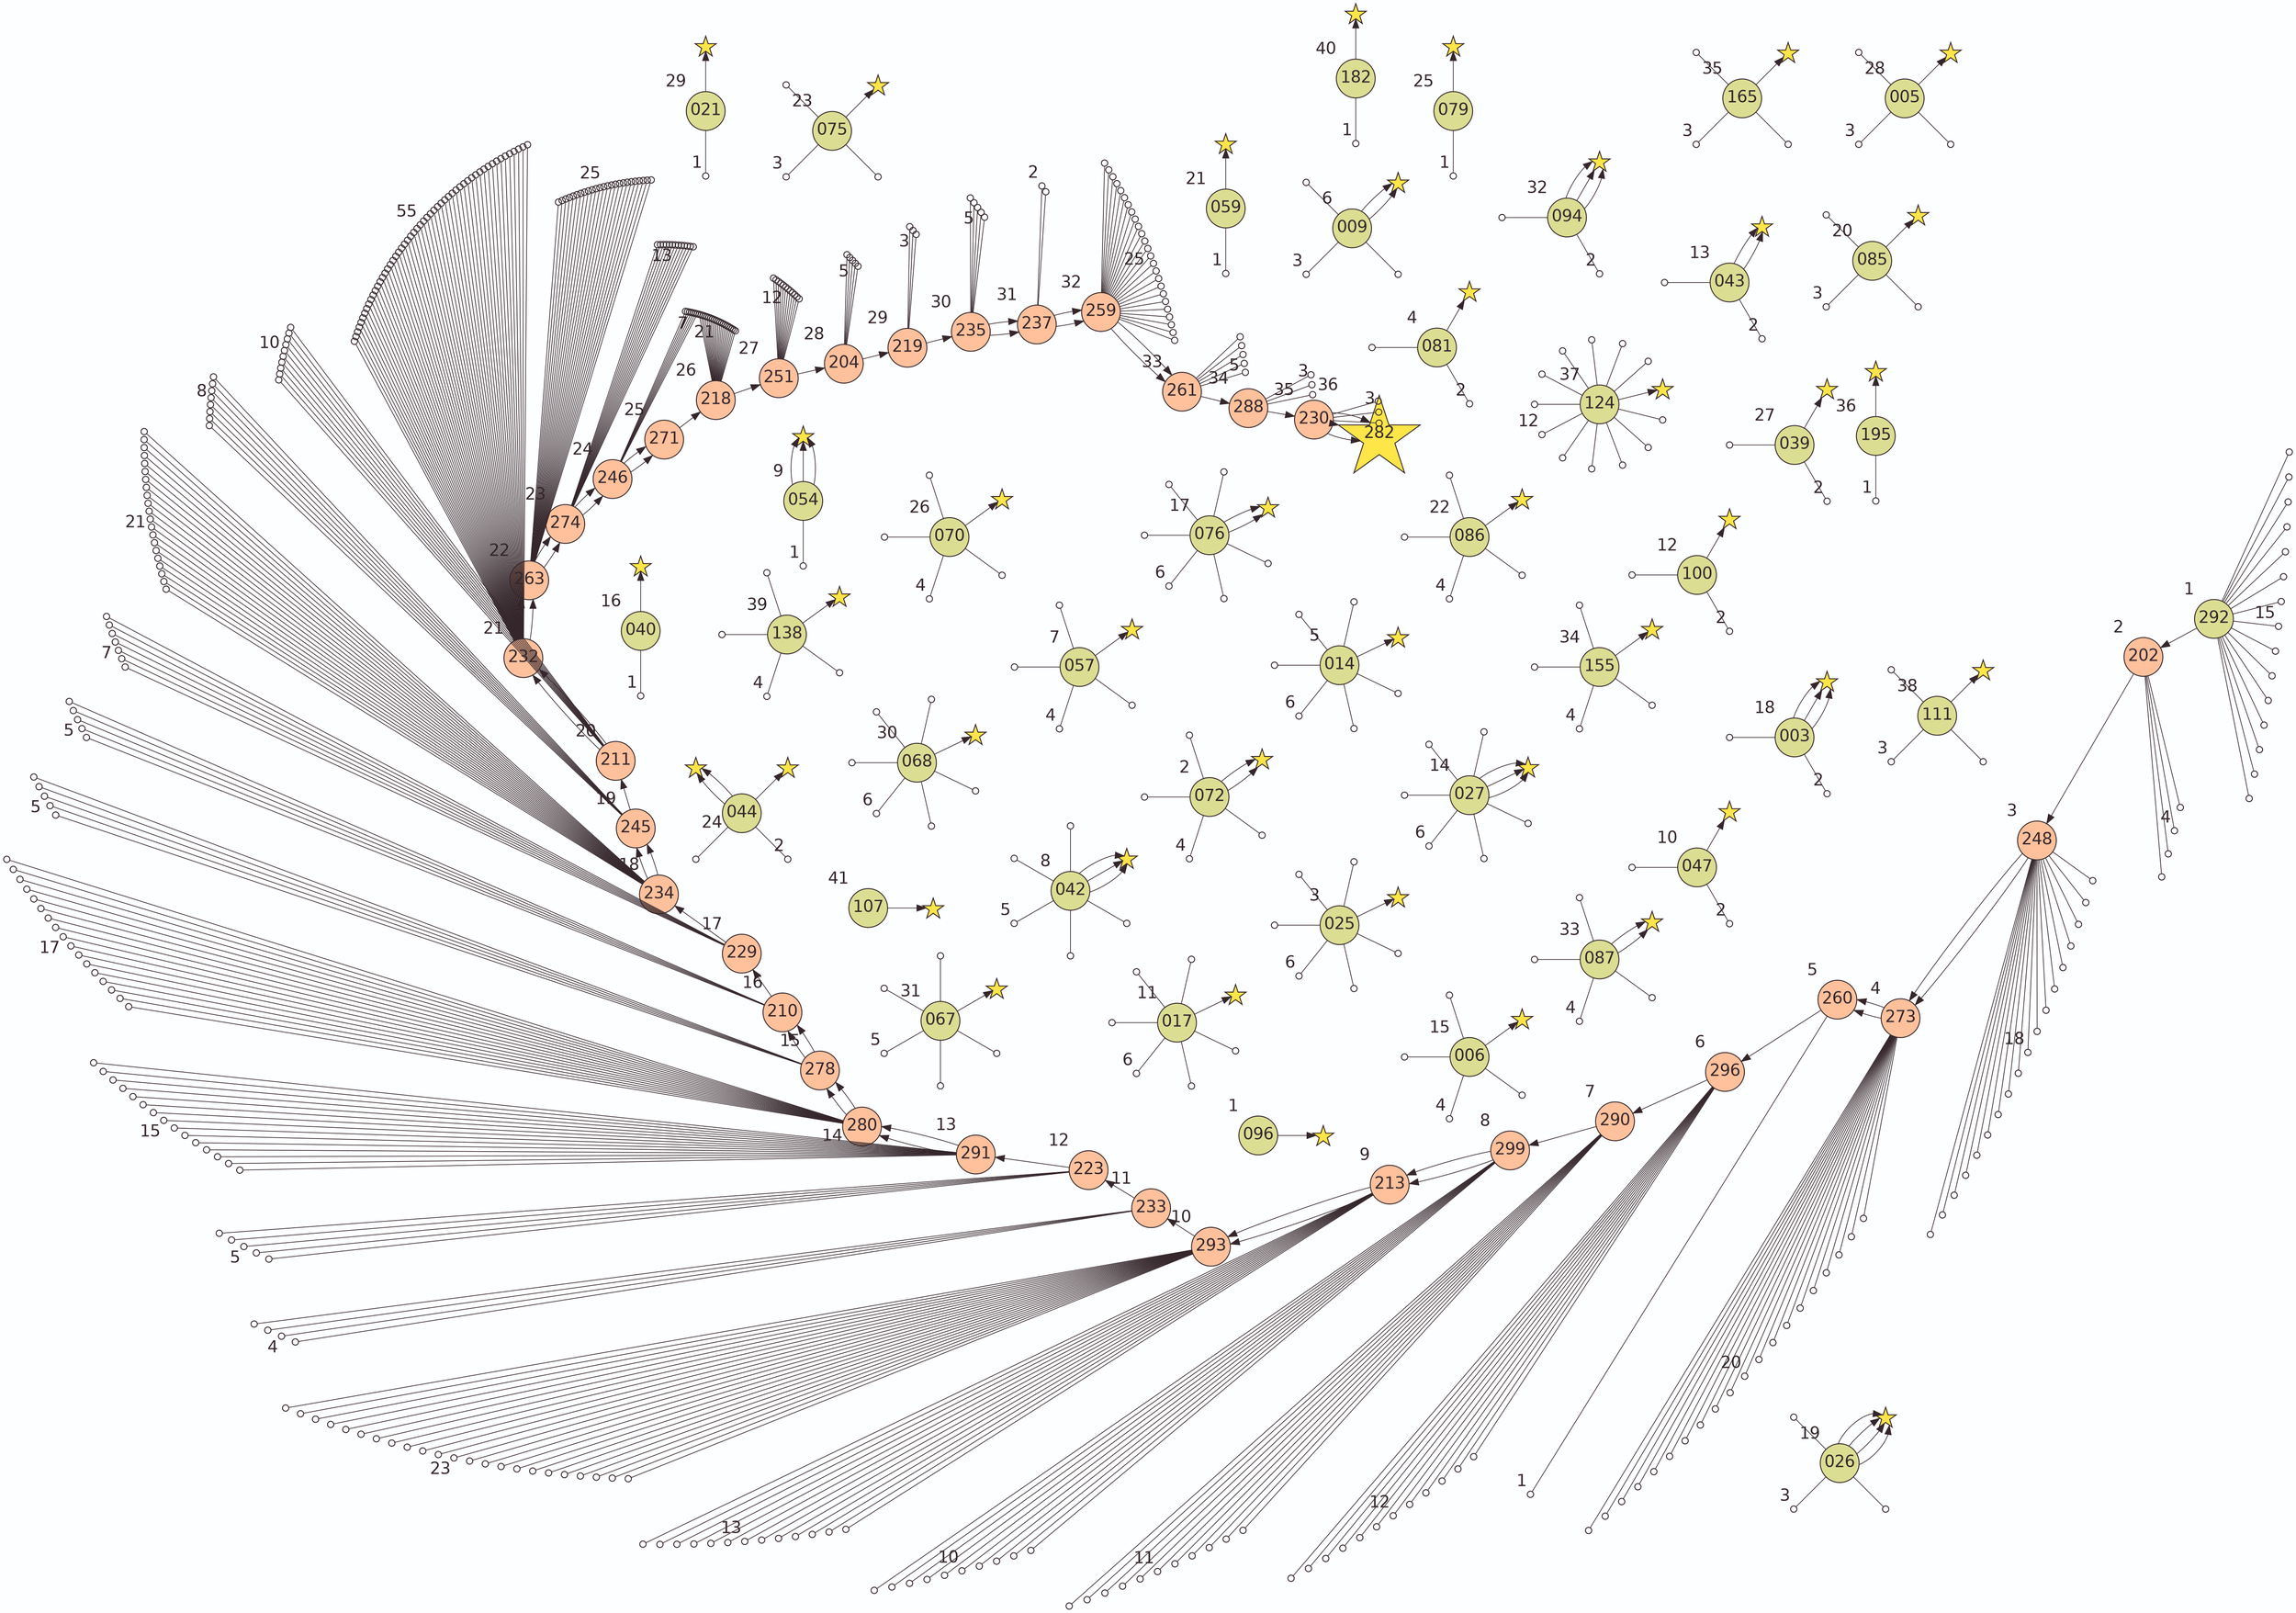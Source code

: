 digraph G {
    layout=twopi
    bgcolor="#FDFEFF"
    edge [color="#34262B" penwidth=0.75]
    node [
        shape=star
        fixedsize=true
        width=0.3
        height=0.3
        fillcolor="#FEE548"
        color="#34262B"
        fontcolor="#34262B"
        fontsize=18
        penwidth=1
        style=filled
        label=""
    ]
    277188057325886
    193463557666227
    193463557666227
    182539881918263
    187585923555809
    121547412884536
    247544396373740
    247544396373740
    90839909553096
    280801375675858
    280801375675858
    280801375675858
    55854494219743
    55854494219743
    55854494219743
    77191907184689
    197900983482675
    49575162872514
    84251176340340
    84251176340340
    37866128927776
    37866128927776
    37866128927776
    50456293063144
    43960726316290
    28656982759764
    28656982759764
    73069103461713
    73069103461713
    73069103461713
    109257705314666
    109257705314666
    109257705314666
    109257705314666
    266261277495698
    45621832989645
    22401682656901
    237198611917183
    38434253883545
    90985623884769
    90985623884769
    35262564457475
    92824599831148
    228187753193732
    33230359114295
    258097437283038
    47439791104999
    132630497279838
    75342239292029
    75342239292029
    75342239292029
    55736138018853
    55736138018853
    66357077558466
    239302585345502
    224545590069832
    188924508214942
    31705244033350
    186408893052793
    194602539651625
    158853303138975
    node [width=1.2 height=1.2 fontname=Helvetica label="\N"]
    282
    node [ width=0.6 height=0.6 shape=circle fillcolor="#FFC19C"]
    202 [xlabel=2]
    248 [xlabel=3]
    273 [xlabel=4]
    273 [xlabel=4]
    260 [xlabel=5]
    260 [xlabel=5]
    296 [xlabel=6]
    290 [xlabel=7]
    299 [xlabel=8]
    213 [xlabel=9]
    213 [xlabel=9]
    293 [xlabel=10]
    293 [xlabel=10]
    233 [xlabel=11]
    223 [xlabel=12]
    291 [xlabel=13]
    280 [xlabel=14]
    280 [xlabel=14]
    278 [xlabel=15]
    278 [xlabel=15]
    210 [xlabel=16]
    210 [xlabel=16]
    229 [xlabel=17]
    234 [xlabel=18]
    245 [xlabel=19]
    245 [xlabel=19]
    211 [xlabel=20]
    232 [xlabel=21]
    232 [xlabel=21]
    263 [xlabel=22]
    263 [xlabel=22]
    274 [xlabel=23]
    274 [xlabel=23]
    246 [xlabel=24]
    246 [xlabel=24]
    271 [xlabel=25]
    271 [xlabel=25]
    218 [xlabel=26]
    251 [xlabel=27]
    204 [xlabel=28]
    219 [xlabel=29]
    235 [xlabel=30]
    237 [xlabel=31]
    237 [xlabel=31]
    259 [xlabel=32]
    259 [xlabel=32]
    261 [xlabel=33]
    261 [xlabel=33]
    288 [xlabel=34]
    230 [xlabel=35]
    282 [xlabel=36]
    282 [xlabel=36]
    282 [xlabel=36]
    node [fillcolor="#DBDE92"]
    047 [xlabel=10]
    155 [xlabel=34]
    017 [xlabel=11]
    138 [xlabel=39]
    081 [xlabel=4]
    072 [xlabel=2]
    009 [xlabel=6]
    182 [xlabel=40]
    006 [xlabel=15]
    070 [xlabel=26]
    059 [xlabel=21]
    039 [xlabel=27]
    111 [xlabel=38]
    043 [xlabel=13]
    079 [xlabel=25]
    027 [xlabel=14]
    096 [xlabel=1]
    067 [xlabel=31]
    087 [xlabel=33]
    014 [xlabel=5]
    075 [xlabel=23]
    026 [xlabel=19]
    044 [xlabel=24]
    094 [xlabel=32]
    107 [xlabel=41]
    003 [xlabel=18]
    100 [xlabel=12]
    165 [xlabel=35]
    042 [xlabel=8]
    040 [xlabel=16]
    086 [xlabel=22]
    054 [xlabel=9]
    195 [xlabel=36]
    124 [xlabel=37]
    005 [xlabel=28]
    068 [xlabel=30]
    085 [xlabel=20]
    025 [xlabel=3]
    057 [xlabel=7]
    021 [xlabel=29]
    076 [xlabel=17]
    292 [xlabel=1]
    096 -> 277188057325886
    072 -> 193463557666227
    072 -> 193463557666227
    025 -> 182539881918263
    081 -> 187585923555809
    014 -> 121547412884536
    009 -> 247544396373740
    009 -> 247544396373740
    057 -> 90839909553096
    042 -> 280801375675858
    042 -> 280801375675858
    042 -> 280801375675858
    054 -> 55854494219743
    054 -> 55854494219743
    054 -> 55854494219743
    047 -> 77191907184689
    017 -> 197900983482675
    100 -> 49575162872514
    043 -> 84251176340340
    043 -> 84251176340340
    027 -> 37866128927776
    027 -> 37866128927776
    027 -> 37866128927776
    006 -> 50456293063144
    040 -> 43960726316290
    076 -> 28656982759764
    076 -> 28656982759764
    003 -> 73069103461713
    003 -> 73069103461713
    003 -> 73069103461713
    026 -> 109257705314666
    026 -> 109257705314666
    026 -> 109257705314666
    026 -> 109257705314666
    085 -> 266261277495698
    059 -> 45621832989645
    086 -> 22401682656901
    075 -> 237198611917183
    044 -> 38434253883545
    044 -> 90985623884769
    044 -> 90985623884769
    079 -> 35262564457475
    070 -> 92824599831148
    039 -> 228187753193732
    005 -> 33230359114295
    021 -> 258097437283038
    068 -> 47439791104999
    067 -> 132630497279838
    094 -> 75342239292029
    094 -> 75342239292029
    094 -> 75342239292029
    087 -> 55736138018853
    087 -> 55736138018853
    155 -> 66357077558466
    165 -> 239302585345502
    195 -> 224545590069832
    124 -> 188924508214942
    111 -> 31705244033350
    138 -> 186408893052793
    182 -> 194602539651625
    107 -> 158853303138975
    292 -> 202
    202 -> 248
    248 -> 273
    248 -> 273
    273 -> 260
    273 -> 260
    260 -> 296
    296 -> 290
    290 -> 299
    299 -> 213
    299 -> 213
    213 -> 293
    213 -> 293
    293 -> 233
    233 -> 223
    223 -> 291
    291 -> 280
    291 -> 280
    280 -> 278
    280 -> 278
    278 -> 210
    278 -> 210
    210 -> 229
    229 -> 234
    234 -> 245
    234 -> 245
    245 -> 211
    211 -> 232
    211 -> 232
    232 -> 263
    232 -> 263
    263 -> 274
    263 -> 274
    274 -> 246
    274 -> 246
    246 -> 271
    246 -> 271
    271 -> 218
    218 -> 251
    251 -> 204
    204 -> 219
    219 -> 235
    235 -> 237
    235 -> 237
    237 -> 259
    237 -> 259
    259 -> 261
    259 -> 261
    261 -> 288
    288 -> 230
    230 -> 282
    230 -> 282
    230 -> 282
    node [width=0.1 height=0.1 label="" fillcolor=none]
    193463557666252
    193743550563860
    193463557666217 [xlabel=4]
    193743550563855
    183467984124576
    183575495348301
    168401481460014
    183424657191493 [xlabel=6]
    182851553971108
    182662647212496
    194003821589142
    260431693368971 [xlabel=2]
    119812395059772
    121924365177844
    122768561905404
    64540135534716 [xlabel=6]
    119422735518001
    116949542988776
    254816711559663
    251361616039499 [xlabel=3]
    275960119785862
    184208157323185
    92879073826418
    88331961619126 [xlabel=4]
    88604796156169
    239190567425228
    238123576665781
    281293740836739 [xlabel=5]
    272617613463667
    281444516197869
    39827461412739 [xlabel=1]
    105055631015335
    104090784419174 [xlabel=2]
    231197938647178
    198589419831240
    198096165093104
    197952218980703 [xlabel=6]
    198236888652367
    199614612726717
    81677792822430
    49955671513375 [xlabel=2]
    49132726433716
    276441112823444 [xlabel=2]
    48902479522923
    116353315606065
    41293304858205
    258052048178092 [xlabel=6]
    42361651436650376
    11123018842842706
    6474866598159113
    17030260728710710
    210427638332216 [xlabel=4]
    38456503229654
    3721072361723837 [xlabel=1]
    4967715019409
    1192216336430616
    241720402202009
    21430573136749139 [xlabel=6]
    34188037099472
    33360200957060
    85187329626560
    122491066282750 [xlabel=2]
    108843736867662
    108248540469739 [xlabel=3]
    61736519025127
    266261277495707
    266261277495710 [xlabel=3]
    1329401300106357
    45621832997189 [xlabel=1]
    42992291083565
    211855004386015
    42992291083394 [xlabel=4]
    42992291083958
    251776274764503
    36044330615759 [xlabel=3]
    237198611917008
    38434253883451
    40517295381465 [xlabel=2]
    259127765858184 [xlabel=1]
    94676153850983
    92482857969603
    37820935217672 [xlabel=4]
    96611001718702
    228187753193743
    228072470294219 [xlabel=2]
    65183165248497
    22738015497463 [xlabel=3]
    18321013237642
    258097437283035 [xlabel=1]
    51191127804180
    44812356999030
    45514248724774
    44856017610389 [xlabel=6]
    66759007187964
    63178303334365
    120561132657399
    126963131636378
    135003789869154 [xlabel=5]
    133085928656854
    95355614315712
    85933205320389
    86062602977904 [xlabel=2]
    68533660443213
    53857358872485
    55511090190541 [xlabel=4]
    56066717752285
    66736320445518
    66357077558467
    66357077558464 [xlabel=4]
    66357077558489
    211309138370215
    226263957389647 [xlabel=3]
    212554825623622
    227288991343274 [xlabel=1]
    176265284667533
    178071863175435
    188924508214912
    202306746617045
    181836323370246
    188924508215019
    23514299734381 [xlabel=12]
    188924508214937
    186281925673322
    178607355549109
    202306746617042
    186884633865487
    102952489157770
    39558644380298 [xlabel=3]
    34883717707846
    188425159349547
    188425159349548
    144631461420699 [xlabel=4]
    186408893052792
    246935633865882 [xlabel=1]
    199430272835691
    868872920300
    195686447199327
    489604869230127
    929
    199346657193278
    424242424242
    155809137544 [xlabel=15]
    279680625078
    603272715449
    201571967109203
    199452414687976
    199180242280510
    148811124286159
    228848097467290
    132373152290124
    132644663458527
    199153285283393 [xlabel=4]
    199322051023004
    135027943529338
    132585563656175
    133216494651798
    146498024974452
    145527136217977
    165769410024475
    145180749150614
    146232836368335
    180943865776813
    163369403918815 [xlabel=18]
    146930473136652
    142585425499761
    151720851164865
    154105594422951
    147028646639341
    149247564331413
    71494263716792
    188306757897563
    1200427608165707
    22153437959686
    26816430458468
    19216435029683
    24785529229085
    89019351929868
    23123170347628
    23691086039168
    142618897171581
    17691026110810
    19532799426917 [xlabel=20]
    140891164903223
    247106483908566
    249871555863056
    92210171162598
    24565839876064
    24557156455653
    2434370266134725
    18964888453659
    248991784510317
    98793460417941 [xlabel=1]
    2536522904838811
    135227922563396
    124301729415007
    123422676261955
    126875676043547
    3009697435510295
    3001766515325631 [xlabel=12]
    127168031083523
    137592078449486
    125596649933472
    2558934368960178
    19168261851127801
    177990509517908
    191999125445041
    198272917591190172
    772137991721553
    193245401774602
    192308410097793 [xlabel=11]
    190336680744390
    3604251063813802
    2862171776794621
    191020162886889
    190174917005301
    266037306632467
    276671510730656
    2524283064090467
    1642024652348082
    117017318113031
    271420708646073 [xlabel=10]
    270914523185270
    260499047309747
    2868163810548786
    261010371019703
    78886583126151
    74898545290932
    76846423938937
    76658016394664
    503046521046855
    76846423940530
    76730515229129 [xlabel=13]
    75065103920826
    76658016394659
    78063208358748
    75384111141558
    76803551507628
    76803551507626
    1354024286935979
    146310760943808
    1357387123240984
    248279778286275
    248279778284927
    146973606747814
    146973606747817
    1394019591105801
    1354024286933233
    1354024286897362
    1342668898656320
    1342668898656323 [xlabel=23]
    1354024286935976
    1394019591106512
    5342142872092406
    114711386921851
    1354024286935265
    1354024286933044
    1354024286935791
    126675475650241
    1354024286933047
    248279778282645
    1354024286934568
    185354838924717
    185979854361909
    186810320973748 [xlabel=4]
    188964717342075
    135804743460606
    134687392009492
    134309140194312 [xlabel=5]
    135127457853192
    509365264497020
    216574553817653
    273458116485415
    273458116485414
    274743599854196
    274743599854197
    274743599854198
    278280471645810
    278280471645821 [xlabel=15]
    247944968152914
    272430038527657
    272430038527661
    272430038527658
    267722919784034
    267722919784024
    276034611516644
    247517773596866
    256333733776548
    258212457840315
    259246809347979
    271194616007258
    257516457313436
    249122885555953
    257972733909653
    257007557328586 [xlabel=17]
    251851091333165
    258410083775252
    257524701210619
    257546525329551
    258794250319054
    259255053227244
    259216714202008
    258569461026220
    242861311794671
    243614942577397
    243840687043862 [xlabel=5]
    362903624586901
    528131746447863
    125608524546919
    76538882581544
    50767238767954 [xlabel=5]
    125901719735625
    106864725510403
    247167802697990
    213922096511957
    156655404620341
    211468012122517 [xlabel=7]
    213095669382021
    217104895734165
    240317241904081
    262729432164919
    261842192418322
    262281055294465
    262127296779480
    262615514268575
    262752660880492
    262193055866447
    262274927945379
    262433501553055
    261695855317106
    261829748741243 [xlabel=21]
    262587422078628
    262295276787952
    262070208998013
    261714954515091
    262174732034556
    262726998896661
    262698548759029
    262383347087737
    262652933670912
    261830134289999
    70866416146
    21968359248448
    58086359171836
    46814116783956
    63128643139812 [xlabel=8]
    53529714745772
    50748063158790
    40479617348620
    260294863890003
    256704908758893
    268857710674756
    29320233617464
    261085848554091
    260325676459302 [xlabel=10]
    467703788993279
    947889336801486
    261983777339523
    260435668563453
    644480236427030
    238923812271610
    243099171178921
    229762560444602
    262620172668328
    255604745855644
    194991120672130
    200752933390655
    204702832798245
    163684979443916
    230258251828010
    236424629384868
    238313710351111
    717583044777483
    857480333010058
    528522246077374
    360147501122042
    270509736081921
    121527933963936
    160556761709345
    170451720574127
    228787151726091
    208379674493553
    246239344082350
    215073634952893
    236124077259621
    231475863816163
    237447499787345 [xlabel=55]
    241942928633736
    364994848571579
    238868383625510
    237053706636698
    231942614694830
    844877787026496
    230698768359924
    241967803031311
    234997738616951
    217694314525206
    240942356110887
    226593241512051
    211641042456076
    241104263237468
    242799357386009
    212921219548036
    240798434332737
    244216973694609
    229136462455978
    218197488525080
    238672868557071
    242658611439496
    229065237408191
    216053094707041
    245264438481172
    231657978541969
    1382659700335968
    68396448134256537
    344404816565199
    298178072757492
    243621658996547
    482099888267419
    294982615083146
    399182081522365
    294874876185980
    120818867088701
    56486895769337
    59005889392439
    68965952848429
    281984479623128 [xlabel=25]
    723780571637027
    175722210789085
    23894897435970
    8591835425496926
    119530617109484
    349287031612028
    21569598032549
    67123063333874
    286755705489569
    650519309031930
    361224835494004
    408572880456960
    1014666098247019
    1924378693693404
    34060400003691
    903537297919843
    494087941216660
    25750249355148829
    896445784842039 [xlabel=13]
    558275774746360
    13572573590164895
    2706439890478986
    871446028660272
    306690925222138
    416113617689328
    241038943006982
    240874585342941
    240680343906218
    240830572271577 [xlabel=7]
    221468478021960
    229453564603235
    230927989275918
    220988302715258
    1036299953011918
    1036299930619935
    1036299931836393
    1036299950473444
    1036300313456909
    1036299922195071
    2718608624103106
    1084294641190436
    1084294635914256
    1036299930792741 [xlabel=21]
    251026011669726
    58801857953902
    220988293307925
    220988293307924
    58801857953903
    220988293280185
    1084294747220689
    220988293304982
    985732817252103
    220988293283441
    44698229404469
    141278777290535
    141278777028069
    141278766352393
    130556429456030
    141278765616653
    141278767272663 [xlabel=12]
    141278777366055
    141278777374859
    6794660909070
    6794660905172
    141278777262533
    82949555383915
    114088927985572
    924794368846691 [xlabel=5]
    77155186992067
    82949558089423
    81228778822957
    108767776915500 [xlabel=3]
    108097759027607
    227415192021276
    19754173568833
    35053013940074 [xlabel=5]
    28699900959175
    27823568765723
    9284252300623
    12783678956094 [xlabel=2]
    38847622631475
    43963054388599
    35528259146630
    35528259146682
    4631603961822083
    34293752761336
    40378351488970
    40378351488779
    40378351488774
    40378351488822
    23523223869062
    10051210768254
    195865072865396 [xlabel=25]
    44532552515414
    44532552515412
    40378351488769
    40378351488768
    40378351488776
    40378351488775
    40378351488772
    40378351488771
    2169305801017382
    665270457511348
    66996202297635
    66996202297634
    138745689071044
    133017394582206
    135506926912037 [xlabel=5]
    139309029991521
    140638203702927
    192569674936728
    176192663713460 [xlabel=3]
    185104865261726
    77024654082346
    75294061734719 [xlabel=3]
    77958754021450
    edge [arrowhead=none]
    072 -> 193463557666252
    072 -> 193743550563860
    072 -> 193463557666217
    072 -> 193743550563855
    025 -> 183467984124576
    025 -> 183575495348301
    025 -> 168401481460014
    025 -> 183424657191493
    025 -> 182851553971108
    025 -> 182662647212496
    081 -> 194003821589142
    081 -> 260431693368971
    014 -> 119812395059772
    014 -> 121924365177844
    014 -> 122768561905404
    014 -> 64540135534716
    014 -> 119422735518001
    014 -> 116949542988776
    009 -> 254816711559663
    009 -> 251361616039499
    009 -> 275960119785862
    057 -> 184208157323185
    057 -> 92879073826418
    057 -> 88331961619126
    057 -> 88604796156169
    042 -> 239190567425228
    042 -> 238123576665781
    042 -> 281293740836739
    042 -> 272617613463667
    042 -> 281444516197869
    054 -> 39827461412739
    047 -> 105055631015335
    047 -> 104090784419174
    017 -> 231197938647178
    017 -> 198589419831240
    017 -> 198096165093104
    017 -> 197952218980703
    017 -> 198236888652367
    017 -> 199614612726717
    100 -> 81677792822430
    100 -> 49955671513375
    043 -> 49132726433716
    043 -> 276441112823444
    027 -> 48902479522923
    027 -> 116353315606065
    027 -> 41293304858205
    027 -> 258052048178092
    027 -> 42361651436650376
    027 -> 11123018842842706
    006 -> 6474866598159113
    006 -> 17030260728710710
    006 -> 210427638332216
    006 -> 38456503229654
    040 -> 3721072361723837
    076 -> 4967715019409
    076 -> 1192216336430616
    076 -> 241720402202009
    076 -> 21430573136749139
    076 -> 34188037099472
    076 -> 33360200957060
    003 -> 85187329626560
    003 -> 122491066282750
    026 -> 108843736867662
    026 -> 108248540469739
    026 -> 61736519025127
    085 -> 266261277495707
    085 -> 266261277495710
    085 -> 1329401300106357
    059 -> 45621832997189
    086 -> 42992291083565
    086 -> 211855004386015
    086 -> 42992291083394
    086 -> 42992291083958
    075 -> 251776274764503
    075 -> 36044330615759
    075 -> 237198611917008
    044 -> 38434253883451
    044 -> 40517295381465
    079 -> 259127765858184
    070 -> 94676153850983
    070 -> 92482857969603
    070 -> 37820935217672
    070 -> 96611001718702
    039 -> 228187753193743
    039 -> 228072470294219
    005 -> 65183165248497
    005 -> 22738015497463
    005 -> 18321013237642
    021 -> 258097437283035
    068 -> 51191127804180
    068 -> 44812356999030
    068 -> 45514248724774
    068 -> 44856017610389
    068 -> 66759007187964
    068 -> 63178303334365
    067 -> 120561132657399
    067 -> 126963131636378
    067 -> 135003789869154
    067 -> 133085928656854
    067 -> 95355614315712
    094 -> 85933205320389
    094 -> 86062602977904
    087 -> 68533660443213
    087 -> 53857358872485
    087 -> 55511090190541
    087 -> 56066717752285
    155 -> 66736320445518
    155 -> 66357077558467
    155 -> 66357077558464
    155 -> 66357077558489
    165 -> 211309138370215
    165 -> 226263957389647
    165 -> 212554825623622
    195 -> 227288991343274
    124 -> 176265284667533
    124 -> 178071863175435
    124 -> 188924508214912
    124 -> 202306746617045
    124 -> 181836323370246
    124 -> 188924508215019
    124 -> 23514299734381
    124 -> 188924508214937
    124 -> 186281925673322
    124 -> 178607355549109
    124 -> 202306746617042
    124 -> 186884633865487
    111 -> 102952489157770
    111 -> 39558644380298
    111 -> 34883717707846
    138 -> 188425159349547
    138 -> 188425159349548
    138 -> 144631461420699
    138 -> 186408893052792
    182 -> 246935633865882
    292 -> 199430272835691
    292 -> 868872920300
    292 -> 195686447199327
    292 -> 489604869230127
    292 -> 929
    292 -> 199346657193278
    292 -> 424242424242
    292 -> 155809137544
    292 -> 279680625078
    292 -> 603272715449
    292 -> 201571967109203
    292 -> 199452414687976
    292 -> 199180242280510
    292 -> 148811124286159
    292 -> 228848097467290
    202 -> 132373152290124
    202 -> 132644663458527
    202 -> 199153285283393
    202 -> 199322051023004
    248 -> 135027943529338
    248 -> 132585563656175
    248 -> 133216494651798
    248 -> 146498024974452
    248 -> 145527136217977
    248 -> 165769410024475
    248 -> 145180749150614
    248 -> 146232836368335
    248 -> 180943865776813
    248 -> 163369403918815
    248 -> 146930473136652
    248 -> 142585425499761
    248 -> 151720851164865
    248 -> 154105594422951
    248 -> 147028646639341
    248 -> 149247564331413
    248 -> 71494263716792
    248 -> 188306757897563
    273 -> 1200427608165707
    273 -> 22153437959686
    273 -> 26816430458468
    273 -> 19216435029683
    273 -> 24785529229085
    273 -> 89019351929868
    273 -> 23123170347628
    273 -> 23691086039168
    273 -> 142618897171581
    273 -> 17691026110810
    273 -> 19532799426917
    273 -> 140891164903223
    273 -> 247106483908566
    273 -> 249871555863056
    273 -> 92210171162598
    273 -> 24565839876064
    273 -> 24557156455653
    273 -> 2434370266134725
    273 -> 18964888453659
    273 -> 248991784510317
    260 -> 98793460417941
    296 -> 2536522904838811
    296 -> 135227922563396
    296 -> 124301729415007
    296 -> 123422676261955
    296 -> 126875676043547
    296 -> 3009697435510295
    296 -> 3001766515325631
    296 -> 127168031083523
    296 -> 137592078449486
    296 -> 125596649933472
    296 -> 2558934368960178
    296 -> 19168261851127801
    290 -> 177990509517908
    290 -> 191999125445041
    290 -> 198272917591190172
    290 -> 772137991721553
    290 -> 193245401774602
    290 -> 192308410097793
    290 -> 190336680744390
    290 -> 3604251063813802
    290 -> 2862171776794621
    290 -> 191020162886889
    290 -> 190174917005301
    299 -> 266037306632467
    299 -> 276671510730656
    299 -> 2524283064090467
    299 -> 1642024652348082
    299 -> 117017318113031
    299 -> 271420708646073
    299 -> 270914523185270
    299 -> 260499047309747
    299 -> 2868163810548786
    299 -> 261010371019703
    213 -> 78886583126151
    213 -> 74898545290932
    213 -> 76846423938937
    213 -> 76658016394664
    213 -> 503046521046855
    213 -> 76846423940530
    213 -> 76730515229129
    213 -> 75065103920826
    213 -> 76658016394659
    213 -> 78063208358748
    213 -> 75384111141558
    213 -> 76803551507628
    213 -> 76803551507626
    293 -> 1354024286935979
    293 -> 146310760943808
    293 -> 1357387123240984
    293 -> 248279778286275
    293 -> 248279778284927
    293 -> 146973606747814
    293 -> 146973606747817
    293 -> 1394019591105801
    293 -> 1354024286933233
    293 -> 1354024286897362
    293 -> 1342668898656320
    293 -> 1342668898656323
    293 -> 1354024286935976
    293 -> 1394019591106512
    293 -> 5342142872092406
    293 -> 114711386921851
    293 -> 1354024286935265
    293 -> 1354024286933044
    293 -> 1354024286935791
    293 -> 126675475650241
    293 -> 1354024286933047
    293 -> 248279778282645
    293 -> 1354024286934568
    233 -> 185354838924717
    233 -> 185979854361909
    233 -> 186810320973748
    233 -> 188964717342075
    223 -> 135804743460606
    223 -> 134687392009492
    223 -> 134309140194312
    223 -> 135127457853192
    223 -> 509365264497020
    291 -> 216574553817653
    291 -> 273458116485415
    291 -> 273458116485414
    291 -> 274743599854196
    291 -> 274743599854197
    291 -> 274743599854198
    291 -> 278280471645810
    291 -> 278280471645821
    291 -> 247944968152914
    291 -> 272430038527657
    291 -> 272430038527661
    291 -> 272430038527658
    291 -> 267722919784034
    291 -> 267722919784024
    291 -> 276034611516644
    280 -> 247517773596866
    280 -> 256333733776548
    280 -> 258212457840315
    280 -> 259246809347979
    280 -> 271194616007258
    280 -> 257516457313436
    280 -> 249122885555953
    280 -> 257972733909653
    280 -> 257007557328586
    280 -> 251851091333165
    280 -> 258410083775252
    280 -> 257524701210619
    280 -> 257546525329551
    280 -> 258794250319054
    280 -> 259255053227244
    280 -> 259216714202008
    280 -> 258569461026220
    278 -> 242861311794671
    278 -> 243614942577397
    278 -> 243840687043862
    278 -> 362903624586901
    278 -> 528131746447863
    210 -> 125608524546919
    210 -> 76538882581544
    210 -> 50767238767954
    210 -> 125901719735625
    210 -> 106864725510403
    229 -> 247167802697990
    229 -> 213922096511957
    229 -> 156655404620341
    229 -> 211468012122517
    229 -> 213095669382021
    229 -> 217104895734165
    229 -> 240317241904081
    234 -> 262729432164919
    234 -> 261842192418322
    234 -> 262281055294465
    234 -> 262127296779480
    234 -> 262615514268575
    234 -> 262752660880492
    234 -> 262193055866447
    234 -> 262274927945379
    234 -> 262433501553055
    234 -> 261695855317106
    234 -> 261829748741243
    234 -> 262587422078628
    234 -> 262295276787952
    234 -> 262070208998013
    234 -> 261714954515091
    234 -> 262174732034556
    234 -> 262726998896661
    234 -> 262698548759029
    234 -> 262383347087737
    234 -> 262652933670912
    234 -> 261830134289999
    245 -> 70866416146
    245 -> 21968359248448
    245 -> 58086359171836
    245 -> 46814116783956
    245 -> 63128643139812
    245 -> 53529714745772
    245 -> 50748063158790
    245 -> 40479617348620
    211 -> 260294863890003
    211 -> 256704908758893
    211 -> 268857710674756
    211 -> 29320233617464
    211 -> 261085848554091
    211 -> 260325676459302
    211 -> 467703788993279
    211 -> 947889336801486
    211 -> 261983777339523
    211 -> 260435668563453
    232 -> 644480236427030
    232 -> 238923812271610
    232 -> 243099171178921
    232 -> 229762560444602
    232 -> 262620172668328
    232 -> 255604745855644
    232 -> 194991120672130
    232 -> 200752933390655
    232 -> 204702832798245
    232 -> 163684979443916
    232 -> 230258251828010
    232 -> 236424629384868
    232 -> 238313710351111
    232 -> 717583044777483
    232 -> 857480333010058
    232 -> 528522246077374
    232 -> 360147501122042
    232 -> 270509736081921
    232 -> 121527933963936
    232 -> 160556761709345
    232 -> 170451720574127
    232 -> 228787151726091
    232 -> 208379674493553
    232 -> 246239344082350
    232 -> 215073634952893
    232 -> 236124077259621
    232 -> 231475863816163
    232 -> 237447499787345
    232 -> 241942928633736
    232 -> 364994848571579
    232 -> 238868383625510
    232 -> 237053706636698
    232 -> 231942614694830
    232 -> 844877787026496
    232 -> 230698768359924
    232 -> 241967803031311
    232 -> 234997738616951
    232 -> 217694314525206
    232 -> 240942356110887
    232 -> 226593241512051
    232 -> 211641042456076
    232 -> 241104263237468
    232 -> 242799357386009
    232 -> 212921219548036
    232 -> 240798434332737
    232 -> 244216973694609
    232 -> 229136462455978
    232 -> 218197488525080
    232 -> 238672868557071
    232 -> 242658611439496
    232 -> 229065237408191
    232 -> 216053094707041
    232 -> 245264438481172
    232 -> 231657978541969
    232 -> 1382659700335968
    263 -> 68396448134256537
    263 -> 344404816565199
    263 -> 298178072757492
    263 -> 243621658996547
    263 -> 482099888267419
    263 -> 294982615083146
    263 -> 399182081522365
    263 -> 294874876185980
    263 -> 120818867088701
    263 -> 56486895769337
    263 -> 59005889392439
    263 -> 68965952848429
    263 -> 281984479623128
    263 -> 723780571637027
    263 -> 175722210789085
    263 -> 23894897435970
    263 -> 8591835425496926
    263 -> 119530617109484
    263 -> 349287031612028
    263 -> 21569598032549
    263 -> 67123063333874
    263 -> 286755705489569
    263 -> 650519309031930
    263 -> 361224835494004
    263 -> 408572880456960
    274 -> 1014666098247019
    274 -> 1924378693693404
    274 -> 34060400003691
    274 -> 903537297919843
    274 -> 494087941216660
    274 -> 25750249355148829
    274 -> 896445784842039
    274 -> 558275774746360
    274 -> 13572573590164895
    274 -> 2706439890478986
    274 -> 871446028660272
    274 -> 306690925222138
    274 -> 416113617689328
    246 -> 241038943006982
    246 -> 240874585342941
    246 -> 240680343906218
    246 -> 240830572271577
    246 -> 221468478021960
    246 -> 229453564603235
    246 -> 230927989275918
    218 -> 220988302715258
    218 -> 1036299953011918
    218 -> 1036299930619935
    218 -> 1036299931836393
    218 -> 1036299950473444
    218 -> 1036300313456909
    218 -> 1036299922195071
    218 -> 2718608624103106
    218 -> 1084294641190436
    218 -> 1084294635914256
    218 -> 1036299930792741
    218 -> 251026011669726
    218 -> 58801857953902
    218 -> 220988293307925
    218 -> 220988293307924
    218 -> 58801857953903
    218 -> 220988293280185
    218 -> 1084294747220689
    218 -> 220988293304982
    218 -> 985732817252103
    218 -> 220988293283441
    251 -> 44698229404469
    251 -> 141278777290535
    251 -> 141278777028069
    251 -> 141278766352393
    251 -> 130556429456030
    251 -> 141278765616653
    251 -> 141278767272663
    251 -> 141278777366055
    251 -> 141278777374859
    251 -> 6794660909070
    251 -> 6794660905172
    251 -> 141278777262533
    204 -> 82949555383915
    204 -> 114088927985572
    204 -> 924794368846691
    204 -> 77155186992067
    204 -> 82949558089423
    219 -> 81228778822957
    219 -> 108767776915500
    219 -> 108097759027607
    235 -> 227415192021276
    235 -> 19754173568833
    235 -> 35053013940074
    235 -> 28699900959175
    235 -> 27823568765723
    237 -> 9284252300623
    237 -> 12783678956094
    259 -> 38847622631475
    259 -> 43963054388599
    259 -> 35528259146630
    259 -> 35528259146682
    259 -> 4631603961822083
    259 -> 34293752761336
    259 -> 40378351488970
    259 -> 40378351488779
    259 -> 40378351488774
    259 -> 40378351488822
    259 -> 23523223869062
    259 -> 10051210768254
    259 -> 195865072865396
    259 -> 44532552515414
    259 -> 44532552515412
    259 -> 40378351488769
    259 -> 40378351488768
    259 -> 40378351488776
    259 -> 40378351488775
    259 -> 40378351488772
    259 -> 40378351488771
    259 -> 2169305801017382
    259 -> 665270457511348
    259 -> 66996202297635
    259 -> 66996202297634
    261 -> 138745689071044
    261 -> 133017394582206
    261 -> 135506926912037
    261 -> 139309029991521
    261 -> 140638203702927
    288 -> 192569674936728
    288 -> 176192663713460
    288 -> 185104865261726
    230 -> 77024654082346
    230 -> 75294061734719
    230 -> 77958754021450
}
